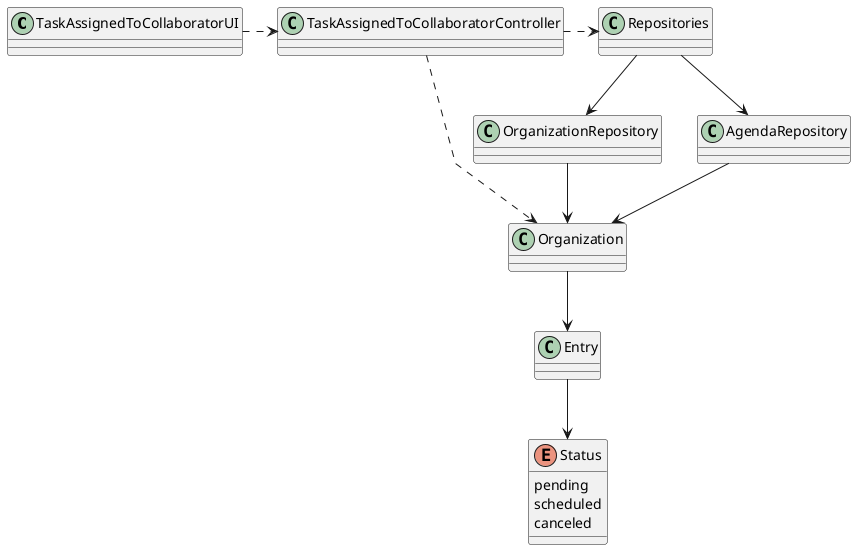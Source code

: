 @startuml
'skinparam monochrome true
skinparam packageStyle rectangle
skinparam shadowing false
skinparam linetype polyline
'skinparam linetype orto

skinparam classAttributeIconSize 0

'left to right direction

class TaskAssignedToCollaboratorUI{

}

class TaskAssignedToCollaboratorController{

}

class Organization{

}

class OrganizationRepository{

}

class AgendaRepository{

}

class Repositories{

}

class Entry{

}

enum Status{
    pending
    scheduled
    canceled
}

TaskAssignedToCollaboratorUI .> TaskAssignedToCollaboratorController
TaskAssignedToCollaboratorController ..> Organization
TaskAssignedToCollaboratorController .> Repositories
Repositories --> OrganizationRepository
Repositories --> AgendaRepository
OrganizationRepository --> Organization
AgendaRepository --> Organization
Organization --> Entry
Entry --> Status

@enduml